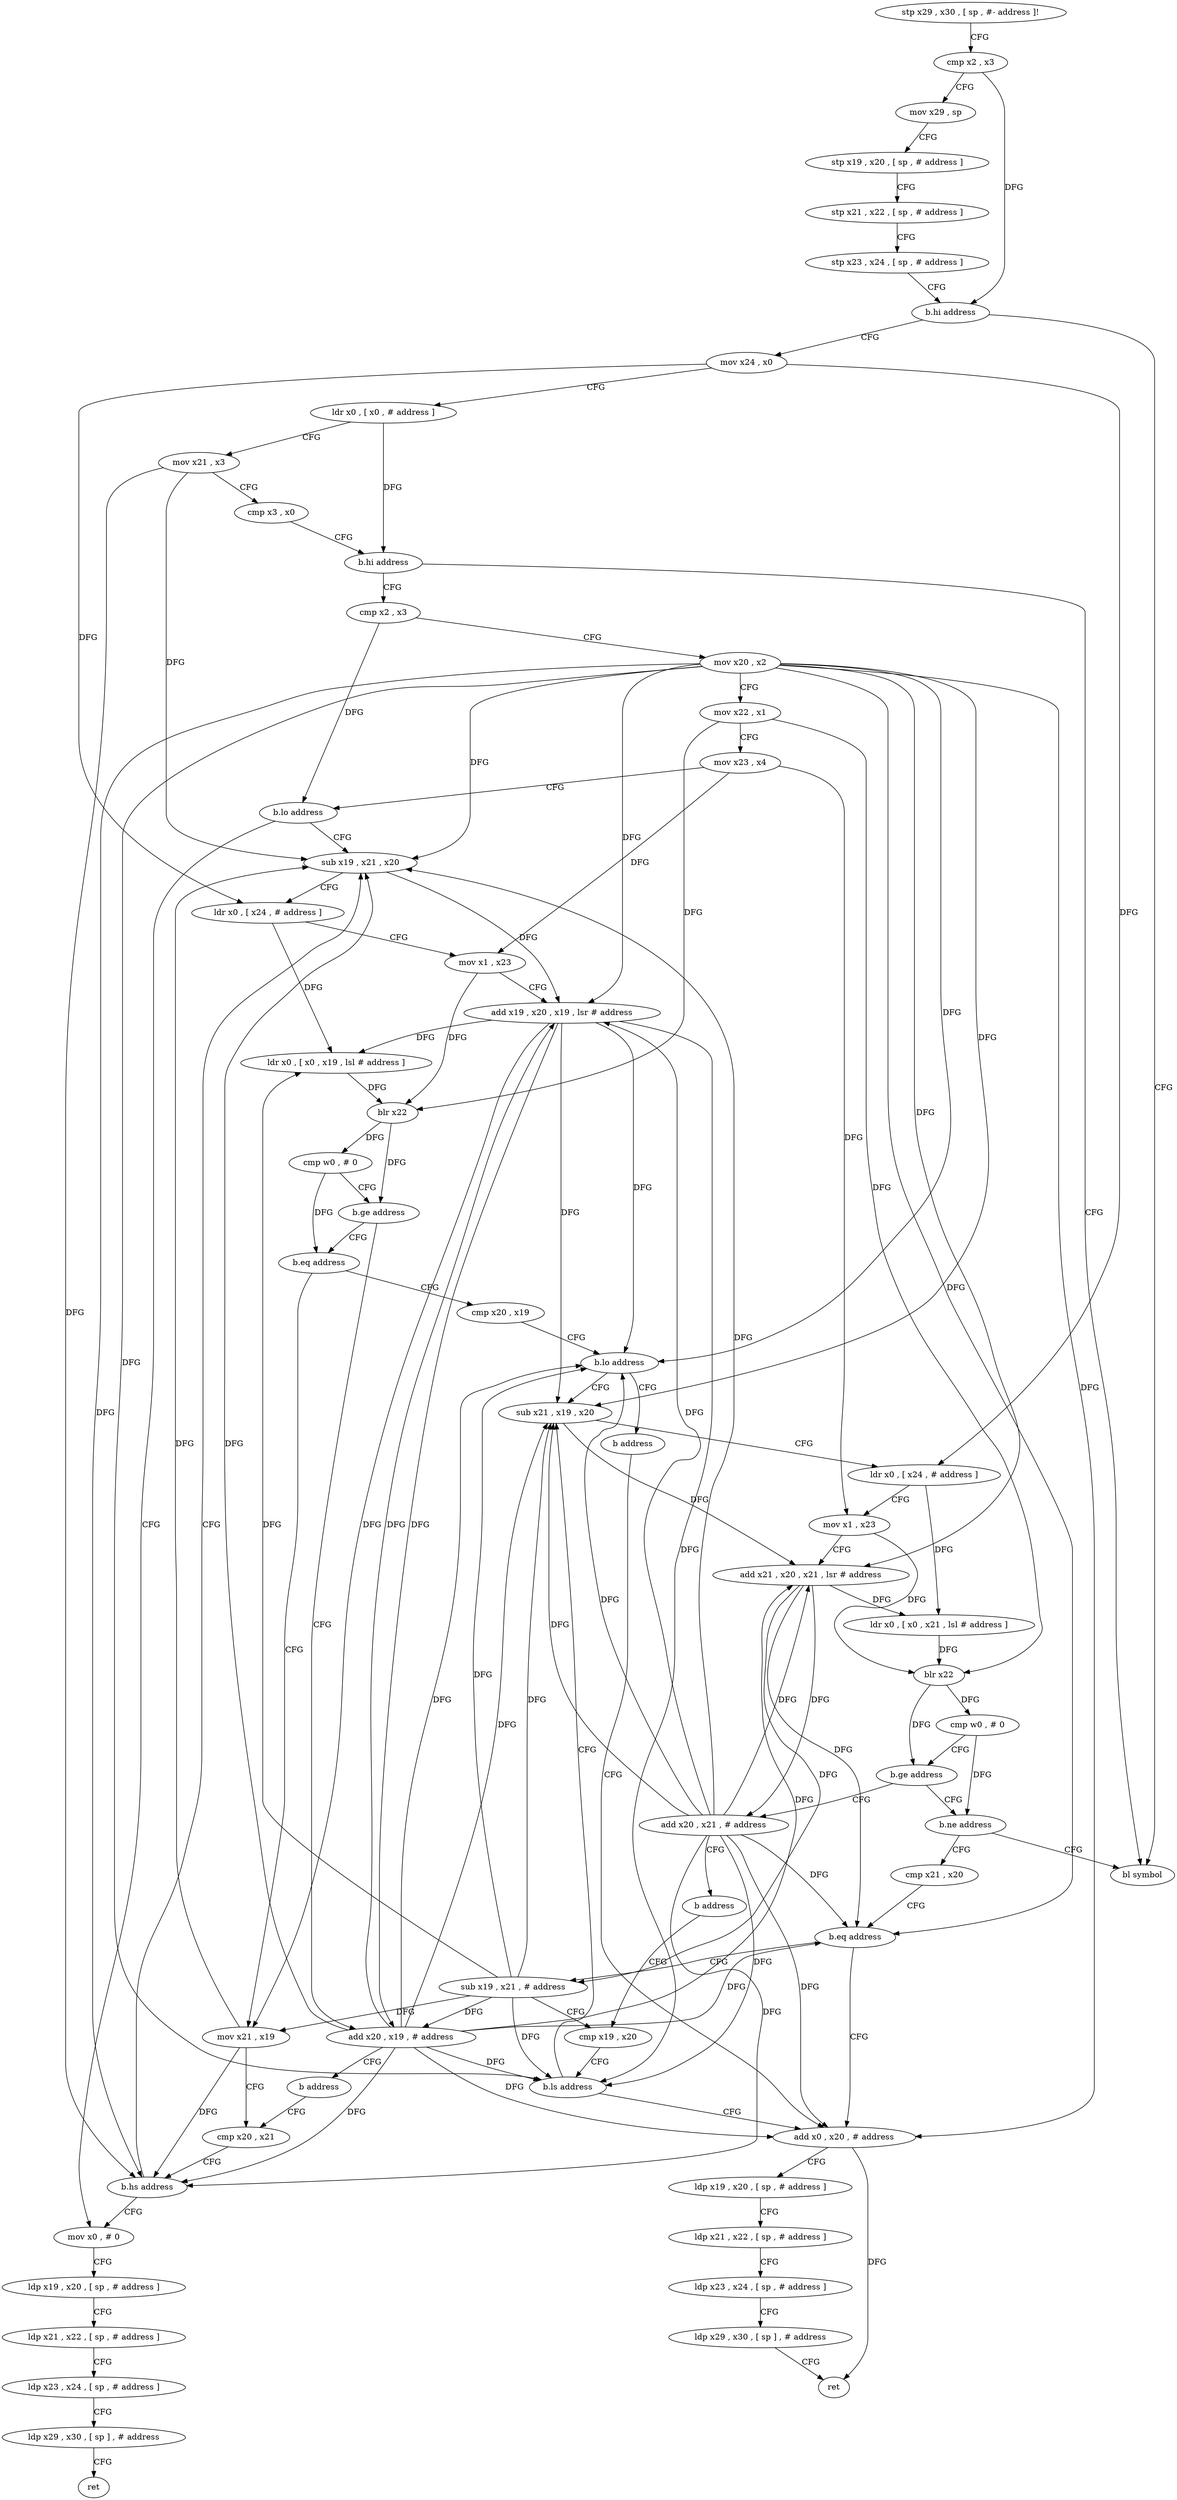 digraph "func" {
"160272" [label = "stp x29 , x30 , [ sp , #- address ]!" ]
"160276" [label = "cmp x2 , x3" ]
"160280" [label = "mov x29 , sp" ]
"160284" [label = "stp x19 , x20 , [ sp , # address ]" ]
"160288" [label = "stp x21 , x22 , [ sp , # address ]" ]
"160292" [label = "stp x23 , x24 , [ sp , # address ]" ]
"160296" [label = "b.hi address" ]
"160528" [label = "bl symbol" ]
"160300" [label = "mov x24 , x0" ]
"160304" [label = "ldr x0 , [ x0 , # address ]" ]
"160308" [label = "mov x21 , x3" ]
"160312" [label = "cmp x3 , x0" ]
"160316" [label = "b.hi address" ]
"160320" [label = "cmp x2 , x3" ]
"160324" [label = "mov x20 , x2" ]
"160328" [label = "mov x22 , x1" ]
"160332" [label = "mov x23 , x4" ]
"160336" [label = "b.lo address" ]
"160384" [label = "sub x19 , x21 , x20" ]
"160340" [label = "mov x0 , # 0" ]
"160388" [label = "ldr x0 , [ x24 , # address ]" ]
"160392" [label = "mov x1 , x23" ]
"160396" [label = "add x19 , x20 , x19 , lsr # address" ]
"160400" [label = "ldr x0 , [ x0 , x19 , lsl # address ]" ]
"160404" [label = "blr x22" ]
"160408" [label = "cmp w0 , # 0" ]
"160412" [label = "b.ge address" ]
"160368" [label = "b.eq address" ]
"160416" [label = "add x20 , x19 , # address" ]
"160344" [label = "ldp x19 , x20 , [ sp , # address ]" ]
"160348" [label = "ldp x21 , x22 , [ sp , # address ]" ]
"160352" [label = "ldp x23 , x24 , [ sp , # address ]" ]
"160356" [label = "ldp x29 , x30 , [ sp ] , # address" ]
"160360" [label = "ret" ]
"160424" [label = "cmp x20 , x19" ]
"160372" [label = "mov x21 , x19" ]
"160420" [label = "b address" ]
"160376" [label = "cmp x20 , x21" ]
"160428" [label = "b.lo address" ]
"160464" [label = "sub x21 , x19 , x20" ]
"160432" [label = "b address" ]
"160380" [label = "b.hs address" ]
"160468" [label = "ldr x0 , [ x24 , # address ]" ]
"160472" [label = "mov x1 , x23" ]
"160476" [label = "add x21 , x20 , x21 , lsr # address" ]
"160480" [label = "ldr x0 , [ x0 , x21 , lsl # address ]" ]
"160484" [label = "blr x22" ]
"160488" [label = "cmp w0 , # 0" ]
"160492" [label = "b.ge address" ]
"160440" [label = "b.ne address" ]
"160496" [label = "add x20 , x21 , # address" ]
"160504" [label = "add x0 , x20 , # address" ]
"160444" [label = "cmp x21 , x20" ]
"160500" [label = "b address" ]
"160456" [label = "cmp x19 , x20" ]
"160508" [label = "ldp x19 , x20 , [ sp , # address ]" ]
"160512" [label = "ldp x21 , x22 , [ sp , # address ]" ]
"160516" [label = "ldp x23 , x24 , [ sp , # address ]" ]
"160520" [label = "ldp x29 , x30 , [ sp ] , # address" ]
"160524" [label = "ret" ]
"160448" [label = "b.eq address" ]
"160452" [label = "sub x19 , x21 , # address" ]
"160460" [label = "b.ls address" ]
"160272" -> "160276" [ label = "CFG" ]
"160276" -> "160280" [ label = "CFG" ]
"160276" -> "160296" [ label = "DFG" ]
"160280" -> "160284" [ label = "CFG" ]
"160284" -> "160288" [ label = "CFG" ]
"160288" -> "160292" [ label = "CFG" ]
"160292" -> "160296" [ label = "CFG" ]
"160296" -> "160528" [ label = "CFG" ]
"160296" -> "160300" [ label = "CFG" ]
"160300" -> "160304" [ label = "CFG" ]
"160300" -> "160388" [ label = "DFG" ]
"160300" -> "160468" [ label = "DFG" ]
"160304" -> "160308" [ label = "CFG" ]
"160304" -> "160316" [ label = "DFG" ]
"160308" -> "160312" [ label = "CFG" ]
"160308" -> "160384" [ label = "DFG" ]
"160308" -> "160380" [ label = "DFG" ]
"160312" -> "160316" [ label = "CFG" ]
"160316" -> "160528" [ label = "CFG" ]
"160316" -> "160320" [ label = "CFG" ]
"160320" -> "160324" [ label = "CFG" ]
"160320" -> "160336" [ label = "DFG" ]
"160324" -> "160328" [ label = "CFG" ]
"160324" -> "160384" [ label = "DFG" ]
"160324" -> "160396" [ label = "DFG" ]
"160324" -> "160428" [ label = "DFG" ]
"160324" -> "160380" [ label = "DFG" ]
"160324" -> "160464" [ label = "DFG" ]
"160324" -> "160476" [ label = "DFG" ]
"160324" -> "160504" [ label = "DFG" ]
"160324" -> "160448" [ label = "DFG" ]
"160324" -> "160460" [ label = "DFG" ]
"160328" -> "160332" [ label = "CFG" ]
"160328" -> "160404" [ label = "DFG" ]
"160328" -> "160484" [ label = "DFG" ]
"160332" -> "160336" [ label = "CFG" ]
"160332" -> "160392" [ label = "DFG" ]
"160332" -> "160472" [ label = "DFG" ]
"160336" -> "160384" [ label = "CFG" ]
"160336" -> "160340" [ label = "CFG" ]
"160384" -> "160388" [ label = "CFG" ]
"160384" -> "160396" [ label = "DFG" ]
"160340" -> "160344" [ label = "CFG" ]
"160388" -> "160392" [ label = "CFG" ]
"160388" -> "160400" [ label = "DFG" ]
"160392" -> "160396" [ label = "CFG" ]
"160392" -> "160404" [ label = "DFG" ]
"160396" -> "160400" [ label = "DFG" ]
"160396" -> "160416" [ label = "DFG" ]
"160396" -> "160428" [ label = "DFG" ]
"160396" -> "160372" [ label = "DFG" ]
"160396" -> "160464" [ label = "DFG" ]
"160396" -> "160460" [ label = "DFG" ]
"160400" -> "160404" [ label = "DFG" ]
"160404" -> "160408" [ label = "DFG" ]
"160404" -> "160412" [ label = "DFG" ]
"160408" -> "160412" [ label = "CFG" ]
"160408" -> "160368" [ label = "DFG" ]
"160412" -> "160368" [ label = "CFG" ]
"160412" -> "160416" [ label = "CFG" ]
"160368" -> "160424" [ label = "CFG" ]
"160368" -> "160372" [ label = "CFG" ]
"160416" -> "160420" [ label = "CFG" ]
"160416" -> "160384" [ label = "DFG" ]
"160416" -> "160396" [ label = "DFG" ]
"160416" -> "160428" [ label = "DFG" ]
"160416" -> "160380" [ label = "DFG" ]
"160416" -> "160464" [ label = "DFG" ]
"160416" -> "160476" [ label = "DFG" ]
"160416" -> "160504" [ label = "DFG" ]
"160416" -> "160448" [ label = "DFG" ]
"160416" -> "160460" [ label = "DFG" ]
"160344" -> "160348" [ label = "CFG" ]
"160348" -> "160352" [ label = "CFG" ]
"160352" -> "160356" [ label = "CFG" ]
"160356" -> "160360" [ label = "CFG" ]
"160424" -> "160428" [ label = "CFG" ]
"160372" -> "160376" [ label = "CFG" ]
"160372" -> "160384" [ label = "DFG" ]
"160372" -> "160380" [ label = "DFG" ]
"160420" -> "160376" [ label = "CFG" ]
"160376" -> "160380" [ label = "CFG" ]
"160428" -> "160464" [ label = "CFG" ]
"160428" -> "160432" [ label = "CFG" ]
"160464" -> "160468" [ label = "CFG" ]
"160464" -> "160476" [ label = "DFG" ]
"160432" -> "160504" [ label = "CFG" ]
"160380" -> "160340" [ label = "CFG" ]
"160380" -> "160384" [ label = "CFG" ]
"160468" -> "160472" [ label = "CFG" ]
"160468" -> "160480" [ label = "DFG" ]
"160472" -> "160476" [ label = "CFG" ]
"160472" -> "160484" [ label = "DFG" ]
"160476" -> "160480" [ label = "DFG" ]
"160476" -> "160496" [ label = "DFG" ]
"160476" -> "160448" [ label = "DFG" ]
"160476" -> "160452" [ label = "DFG" ]
"160480" -> "160484" [ label = "DFG" ]
"160484" -> "160488" [ label = "DFG" ]
"160484" -> "160492" [ label = "DFG" ]
"160488" -> "160492" [ label = "CFG" ]
"160488" -> "160440" [ label = "DFG" ]
"160492" -> "160440" [ label = "CFG" ]
"160492" -> "160496" [ label = "CFG" ]
"160440" -> "160528" [ label = "CFG" ]
"160440" -> "160444" [ label = "CFG" ]
"160496" -> "160500" [ label = "CFG" ]
"160496" -> "160384" [ label = "DFG" ]
"160496" -> "160464" [ label = "DFG" ]
"160496" -> "160396" [ label = "DFG" ]
"160496" -> "160428" [ label = "DFG" ]
"160496" -> "160380" [ label = "DFG" ]
"160496" -> "160476" [ label = "DFG" ]
"160496" -> "160504" [ label = "DFG" ]
"160496" -> "160448" [ label = "DFG" ]
"160496" -> "160460" [ label = "DFG" ]
"160504" -> "160508" [ label = "CFG" ]
"160504" -> "160524" [ label = "DFG" ]
"160444" -> "160448" [ label = "CFG" ]
"160500" -> "160456" [ label = "CFG" ]
"160456" -> "160460" [ label = "CFG" ]
"160508" -> "160512" [ label = "CFG" ]
"160512" -> "160516" [ label = "CFG" ]
"160516" -> "160520" [ label = "CFG" ]
"160520" -> "160524" [ label = "CFG" ]
"160448" -> "160504" [ label = "CFG" ]
"160448" -> "160452" [ label = "CFG" ]
"160452" -> "160456" [ label = "CFG" ]
"160452" -> "160400" [ label = "DFG" ]
"160452" -> "160416" [ label = "DFG" ]
"160452" -> "160428" [ label = "DFG" ]
"160452" -> "160372" [ label = "DFG" ]
"160452" -> "160464" [ label = "DFG" ]
"160452" -> "160460" [ label = "DFG" ]
"160460" -> "160504" [ label = "CFG" ]
"160460" -> "160464" [ label = "CFG" ]
}
